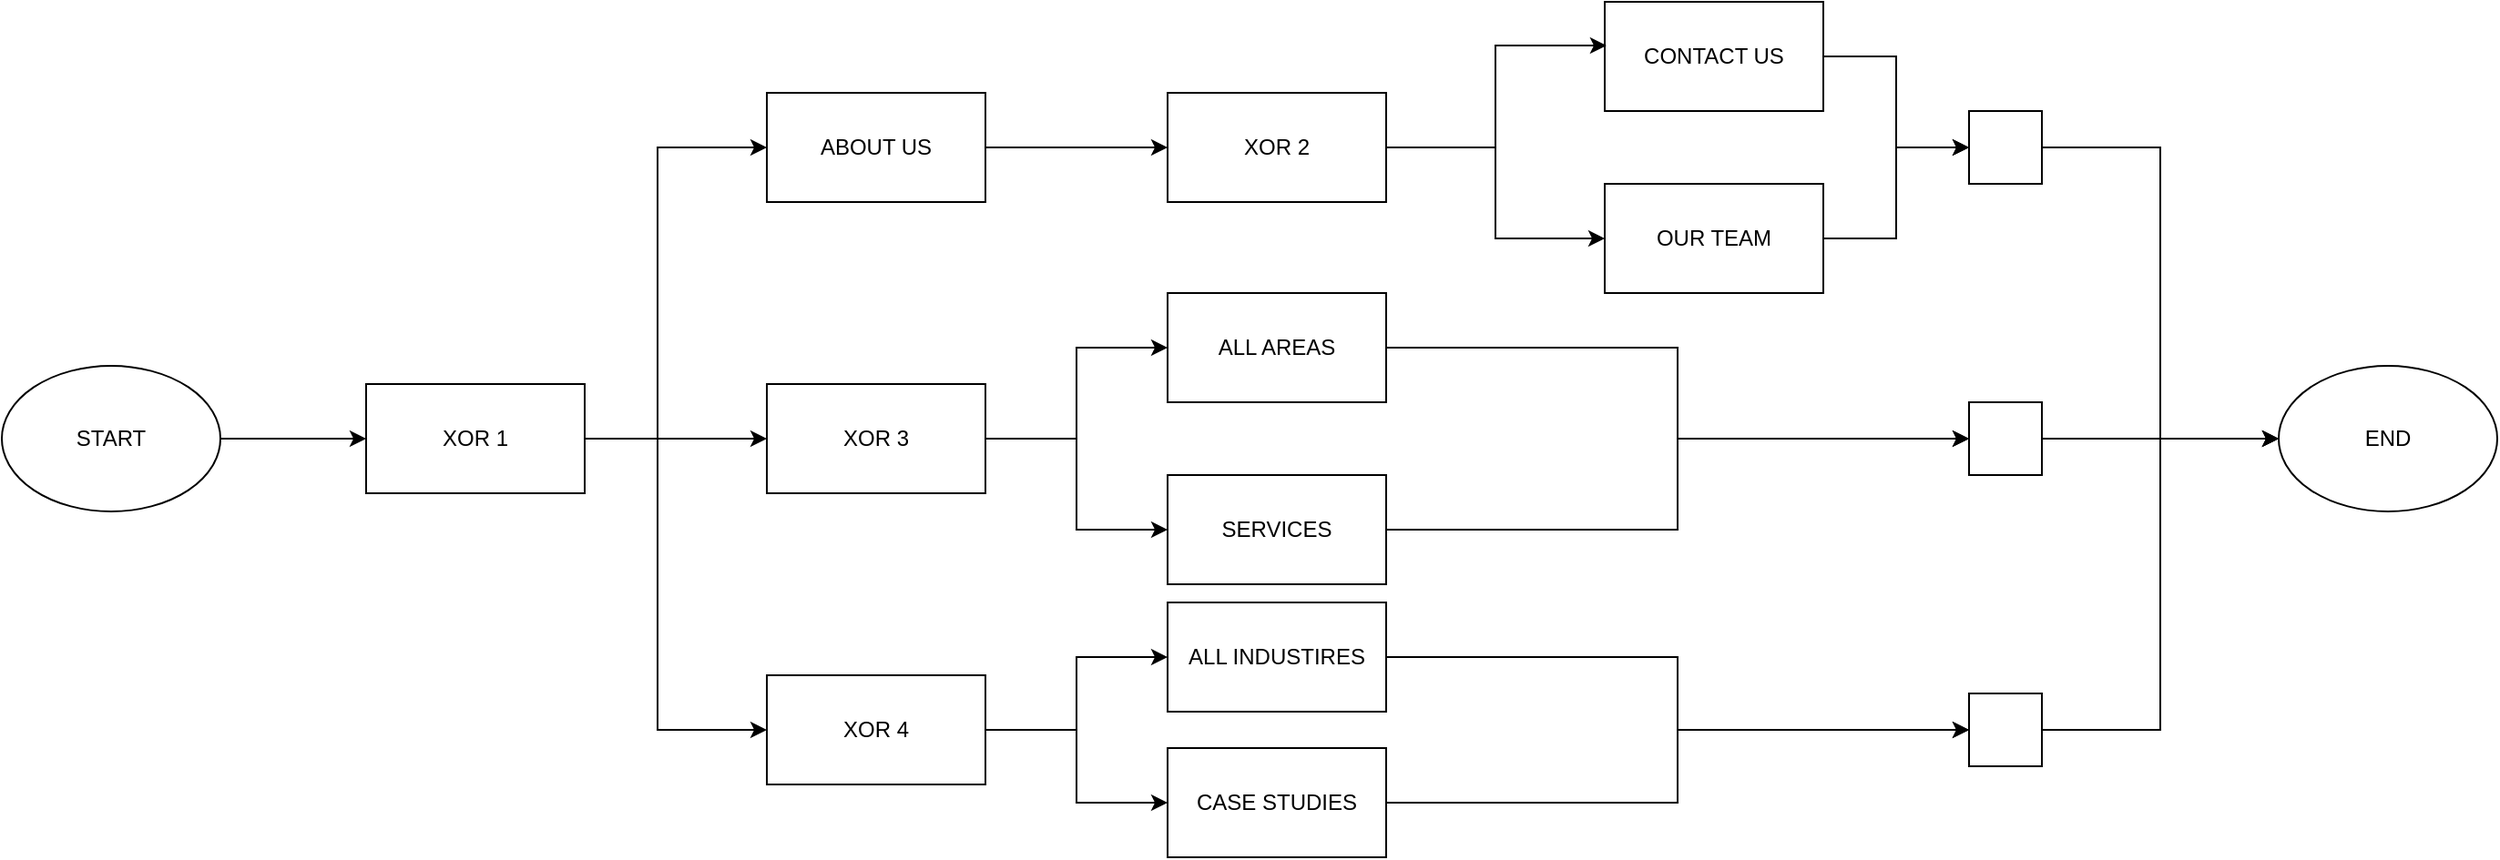 <mxfile version="14.9.2" type="device"><diagram id="Hl3kM73dupLUXSe-ZdAW" name="Page-1"><mxGraphModel dx="1350" dy="697" grid="1" gridSize="10" guides="1" tooltips="1" connect="1" arrows="1" fold="1" page="1" pageScale="1" pageWidth="850" pageHeight="1100" math="0" shadow="0"><root><mxCell id="0"/><mxCell id="1" parent="0"/><mxCell id="DZCwRrTgJZVGCj4oF3WE-6" style="edgeStyle=orthogonalEdgeStyle;rounded=0;orthogonalLoop=1;jettySize=auto;html=1;exitX=1;exitY=0.5;exitDx=0;exitDy=0;" edge="1" parent="1" source="DZCwRrTgJZVGCj4oF3WE-1" target="DZCwRrTgJZVGCj4oF3WE-2"><mxGeometry relative="1" as="geometry"/></mxCell><mxCell id="DZCwRrTgJZVGCj4oF3WE-1" value="START" style="ellipse;whiteSpace=wrap;html=1;fillColor=none;" vertex="1" parent="1"><mxGeometry x="80" y="280" width="120" height="80" as="geometry"/></mxCell><mxCell id="DZCwRrTgJZVGCj4oF3WE-8" style="edgeStyle=orthogonalEdgeStyle;rounded=0;orthogonalLoop=1;jettySize=auto;html=1;entryX=0;entryY=0.5;entryDx=0;entryDy=0;" edge="1" parent="1" target="DZCwRrTgJZVGCj4oF3WE-3"><mxGeometry relative="1" as="geometry"><mxPoint x="400" y="320" as="sourcePoint"/><Array as="points"><mxPoint x="404" y="320"/><mxPoint x="440" y="320"/><mxPoint x="440" y="160"/></Array></mxGeometry></mxCell><mxCell id="DZCwRrTgJZVGCj4oF3WE-9" style="edgeStyle=orthogonalEdgeStyle;rounded=0;orthogonalLoop=1;jettySize=auto;html=1;exitX=1;exitY=0.5;exitDx=0;exitDy=0;" edge="1" parent="1" source="DZCwRrTgJZVGCj4oF3WE-2" target="DZCwRrTgJZVGCj4oF3WE-4"><mxGeometry relative="1" as="geometry"/></mxCell><mxCell id="DZCwRrTgJZVGCj4oF3WE-10" style="edgeStyle=orthogonalEdgeStyle;rounded=0;orthogonalLoop=1;jettySize=auto;html=1;exitX=1;exitY=0.5;exitDx=0;exitDy=0;entryX=0;entryY=0.5;entryDx=0;entryDy=0;" edge="1" parent="1" source="DZCwRrTgJZVGCj4oF3WE-2" target="DZCwRrTgJZVGCj4oF3WE-5"><mxGeometry relative="1" as="geometry"><Array as="points"><mxPoint x="440" y="320"/><mxPoint x="440" y="480"/></Array></mxGeometry></mxCell><mxCell id="DZCwRrTgJZVGCj4oF3WE-2" value="XOR 1" style="rounded=0;whiteSpace=wrap;html=1;fillColor=none;" vertex="1" parent="1"><mxGeometry x="280" y="290" width="120" height="60" as="geometry"/></mxCell><mxCell id="DZCwRrTgJZVGCj4oF3WE-12" style="edgeStyle=orthogonalEdgeStyle;rounded=0;orthogonalLoop=1;jettySize=auto;html=1;exitX=1;exitY=0.5;exitDx=0;exitDy=0;" edge="1" parent="1" source="DZCwRrTgJZVGCj4oF3WE-3" target="DZCwRrTgJZVGCj4oF3WE-11"><mxGeometry relative="1" as="geometry"/></mxCell><mxCell id="DZCwRrTgJZVGCj4oF3WE-3" value="ABOUT US" style="rounded=0;whiteSpace=wrap;html=1;fillColor=none;" vertex="1" parent="1"><mxGeometry x="500" y="130" width="120" height="60" as="geometry"/></mxCell><mxCell id="DZCwRrTgJZVGCj4oF3WE-18" style="edgeStyle=orthogonalEdgeStyle;rounded=0;orthogonalLoop=1;jettySize=auto;html=1;exitX=1;exitY=0.5;exitDx=0;exitDy=0;entryX=0;entryY=0.5;entryDx=0;entryDy=0;" edge="1" parent="1" source="DZCwRrTgJZVGCj4oF3WE-4" target="DZCwRrTgJZVGCj4oF3WE-13"><mxGeometry relative="1" as="geometry"/></mxCell><mxCell id="DZCwRrTgJZVGCj4oF3WE-19" style="edgeStyle=orthogonalEdgeStyle;rounded=0;orthogonalLoop=1;jettySize=auto;html=1;exitX=1;exitY=0.5;exitDx=0;exitDy=0;entryX=0;entryY=0.5;entryDx=0;entryDy=0;" edge="1" parent="1" source="DZCwRrTgJZVGCj4oF3WE-4" target="DZCwRrTgJZVGCj4oF3WE-14"><mxGeometry relative="1" as="geometry"/></mxCell><mxCell id="DZCwRrTgJZVGCj4oF3WE-4" value="XOR 3" style="rounded=0;whiteSpace=wrap;html=1;fillColor=none;" vertex="1" parent="1"><mxGeometry x="500" y="290" width="120" height="60" as="geometry"/></mxCell><mxCell id="DZCwRrTgJZVGCj4oF3WE-20" style="edgeStyle=orthogonalEdgeStyle;rounded=0;orthogonalLoop=1;jettySize=auto;html=1;exitX=1;exitY=0.5;exitDx=0;exitDy=0;entryX=0;entryY=0.5;entryDx=0;entryDy=0;" edge="1" parent="1" source="DZCwRrTgJZVGCj4oF3WE-5" target="DZCwRrTgJZVGCj4oF3WE-15"><mxGeometry relative="1" as="geometry"/></mxCell><mxCell id="DZCwRrTgJZVGCj4oF3WE-21" style="edgeStyle=orthogonalEdgeStyle;rounded=0;orthogonalLoop=1;jettySize=auto;html=1;exitX=1;exitY=0.5;exitDx=0;exitDy=0;entryX=0;entryY=0.5;entryDx=0;entryDy=0;" edge="1" parent="1" source="DZCwRrTgJZVGCj4oF3WE-5" target="DZCwRrTgJZVGCj4oF3WE-16"><mxGeometry relative="1" as="geometry"/></mxCell><mxCell id="DZCwRrTgJZVGCj4oF3WE-5" value="XOR 4" style="rounded=0;whiteSpace=wrap;html=1;fillColor=none;" vertex="1" parent="1"><mxGeometry x="500" y="450" width="120" height="60" as="geometry"/></mxCell><mxCell id="DZCwRrTgJZVGCj4oF3WE-25" style="edgeStyle=orthogonalEdgeStyle;rounded=0;orthogonalLoop=1;jettySize=auto;html=1;exitX=1;exitY=0.5;exitDx=0;exitDy=0;entryX=0.008;entryY=0.4;entryDx=0;entryDy=0;entryPerimeter=0;" edge="1" parent="1" source="DZCwRrTgJZVGCj4oF3WE-11" target="DZCwRrTgJZVGCj4oF3WE-23"><mxGeometry relative="1" as="geometry"/></mxCell><mxCell id="DZCwRrTgJZVGCj4oF3WE-26" style="edgeStyle=orthogonalEdgeStyle;rounded=0;orthogonalLoop=1;jettySize=auto;html=1;exitX=1;exitY=0.5;exitDx=0;exitDy=0;entryX=0;entryY=0.5;entryDx=0;entryDy=0;" edge="1" parent="1" source="DZCwRrTgJZVGCj4oF3WE-11" target="DZCwRrTgJZVGCj4oF3WE-24"><mxGeometry relative="1" as="geometry"/></mxCell><mxCell id="DZCwRrTgJZVGCj4oF3WE-11" value="XOR 2" style="rounded=0;whiteSpace=wrap;html=1;fillColor=none;" vertex="1" parent="1"><mxGeometry x="720" y="130" width="120" height="60" as="geometry"/></mxCell><mxCell id="DZCwRrTgJZVGCj4oF3WE-32" style="edgeStyle=orthogonalEdgeStyle;rounded=0;orthogonalLoop=1;jettySize=auto;html=1;exitX=1;exitY=0.5;exitDx=0;exitDy=0;entryX=0;entryY=0.5;entryDx=0;entryDy=0;" edge="1" parent="1" source="DZCwRrTgJZVGCj4oF3WE-13" target="DZCwRrTgJZVGCj4oF3WE-28"><mxGeometry relative="1" as="geometry"/></mxCell><mxCell id="DZCwRrTgJZVGCj4oF3WE-13" value="ALL AREAS" style="rounded=0;whiteSpace=wrap;html=1;fillColor=none;" vertex="1" parent="1"><mxGeometry x="720" y="240" width="120" height="60" as="geometry"/></mxCell><mxCell id="DZCwRrTgJZVGCj4oF3WE-33" style="edgeStyle=orthogonalEdgeStyle;rounded=0;orthogonalLoop=1;jettySize=auto;html=1;exitX=1;exitY=0.5;exitDx=0;exitDy=0;" edge="1" parent="1" source="DZCwRrTgJZVGCj4oF3WE-14" target="DZCwRrTgJZVGCj4oF3WE-28"><mxGeometry relative="1" as="geometry"/></mxCell><mxCell id="DZCwRrTgJZVGCj4oF3WE-14" value="SERVICES" style="rounded=0;whiteSpace=wrap;html=1;fillColor=none;" vertex="1" parent="1"><mxGeometry x="720" y="340" width="120" height="60" as="geometry"/></mxCell><mxCell id="DZCwRrTgJZVGCj4oF3WE-34" style="edgeStyle=orthogonalEdgeStyle;rounded=0;orthogonalLoop=1;jettySize=auto;html=1;exitX=1;exitY=0.5;exitDx=0;exitDy=0;entryX=0;entryY=0.5;entryDx=0;entryDy=0;" edge="1" parent="1" source="DZCwRrTgJZVGCj4oF3WE-15" target="DZCwRrTgJZVGCj4oF3WE-29"><mxGeometry relative="1" as="geometry"/></mxCell><mxCell id="DZCwRrTgJZVGCj4oF3WE-15" value="ALL INDUSTIRES" style="rounded=0;whiteSpace=wrap;html=1;fillColor=none;" vertex="1" parent="1"><mxGeometry x="720" y="410" width="120" height="60" as="geometry"/></mxCell><mxCell id="DZCwRrTgJZVGCj4oF3WE-35" style="edgeStyle=orthogonalEdgeStyle;rounded=0;orthogonalLoop=1;jettySize=auto;html=1;exitX=1;exitY=0.5;exitDx=0;exitDy=0;entryX=0;entryY=0.5;entryDx=0;entryDy=0;" edge="1" parent="1" source="DZCwRrTgJZVGCj4oF3WE-16" target="DZCwRrTgJZVGCj4oF3WE-29"><mxGeometry relative="1" as="geometry"/></mxCell><mxCell id="DZCwRrTgJZVGCj4oF3WE-16" value="CASE STUDIES" style="rounded=0;whiteSpace=wrap;html=1;fillColor=none;" vertex="1" parent="1"><mxGeometry x="720" y="490" width="120" height="60" as="geometry"/></mxCell><mxCell id="DZCwRrTgJZVGCj4oF3WE-30" style="edgeStyle=orthogonalEdgeStyle;rounded=0;orthogonalLoop=1;jettySize=auto;html=1;exitX=1;exitY=0.5;exitDx=0;exitDy=0;entryX=0;entryY=0.5;entryDx=0;entryDy=0;" edge="1" parent="1" source="DZCwRrTgJZVGCj4oF3WE-23" target="DZCwRrTgJZVGCj4oF3WE-27"><mxGeometry relative="1" as="geometry"/></mxCell><mxCell id="DZCwRrTgJZVGCj4oF3WE-23" value="CONTACT US" style="rounded=0;whiteSpace=wrap;html=1;fillColor=none;" vertex="1" parent="1"><mxGeometry x="960" y="80" width="120" height="60" as="geometry"/></mxCell><mxCell id="DZCwRrTgJZVGCj4oF3WE-31" style="edgeStyle=orthogonalEdgeStyle;rounded=0;orthogonalLoop=1;jettySize=auto;html=1;exitX=1;exitY=0.5;exitDx=0;exitDy=0;entryX=0;entryY=0.5;entryDx=0;entryDy=0;" edge="1" parent="1" source="DZCwRrTgJZVGCj4oF3WE-24" target="DZCwRrTgJZVGCj4oF3WE-27"><mxGeometry relative="1" as="geometry"/></mxCell><mxCell id="DZCwRrTgJZVGCj4oF3WE-24" value="OUR TEAM" style="rounded=0;whiteSpace=wrap;html=1;fillColor=none;" vertex="1" parent="1"><mxGeometry x="960" y="180" width="120" height="60" as="geometry"/></mxCell><mxCell id="DZCwRrTgJZVGCj4oF3WE-37" style="edgeStyle=orthogonalEdgeStyle;rounded=0;orthogonalLoop=1;jettySize=auto;html=1;exitX=1;exitY=0.5;exitDx=0;exitDy=0;entryX=0;entryY=0.5;entryDx=0;entryDy=0;" edge="1" parent="1" source="DZCwRrTgJZVGCj4oF3WE-27" target="DZCwRrTgJZVGCj4oF3WE-36"><mxGeometry relative="1" as="geometry"/></mxCell><mxCell id="DZCwRrTgJZVGCj4oF3WE-27" value="" style="whiteSpace=wrap;html=1;aspect=fixed;fillColor=none;" vertex="1" parent="1"><mxGeometry x="1160" y="140" width="40" height="40" as="geometry"/></mxCell><mxCell id="DZCwRrTgJZVGCj4oF3WE-38" style="edgeStyle=orthogonalEdgeStyle;rounded=0;orthogonalLoop=1;jettySize=auto;html=1;exitX=1;exitY=0.5;exitDx=0;exitDy=0;" edge="1" parent="1" source="DZCwRrTgJZVGCj4oF3WE-28"><mxGeometry relative="1" as="geometry"><mxPoint x="1330" y="320" as="targetPoint"/></mxGeometry></mxCell><mxCell id="DZCwRrTgJZVGCj4oF3WE-28" value="" style="whiteSpace=wrap;html=1;aspect=fixed;fillColor=none;" vertex="1" parent="1"><mxGeometry x="1160" y="300" width="40" height="40" as="geometry"/></mxCell><mxCell id="DZCwRrTgJZVGCj4oF3WE-39" style="edgeStyle=orthogonalEdgeStyle;rounded=0;orthogonalLoop=1;jettySize=auto;html=1;exitX=1;exitY=0.5;exitDx=0;exitDy=0;entryX=0;entryY=0.5;entryDx=0;entryDy=0;" edge="1" parent="1" source="DZCwRrTgJZVGCj4oF3WE-29" target="DZCwRrTgJZVGCj4oF3WE-36"><mxGeometry relative="1" as="geometry"/></mxCell><mxCell id="DZCwRrTgJZVGCj4oF3WE-29" value="" style="whiteSpace=wrap;html=1;aspect=fixed;fillColor=none;" vertex="1" parent="1"><mxGeometry x="1160" y="460" width="40" height="40" as="geometry"/></mxCell><mxCell id="DZCwRrTgJZVGCj4oF3WE-36" value="END" style="ellipse;whiteSpace=wrap;html=1;fillColor=none;" vertex="1" parent="1"><mxGeometry x="1330" y="280" width="120" height="80" as="geometry"/></mxCell></root></mxGraphModel></diagram></mxfile>